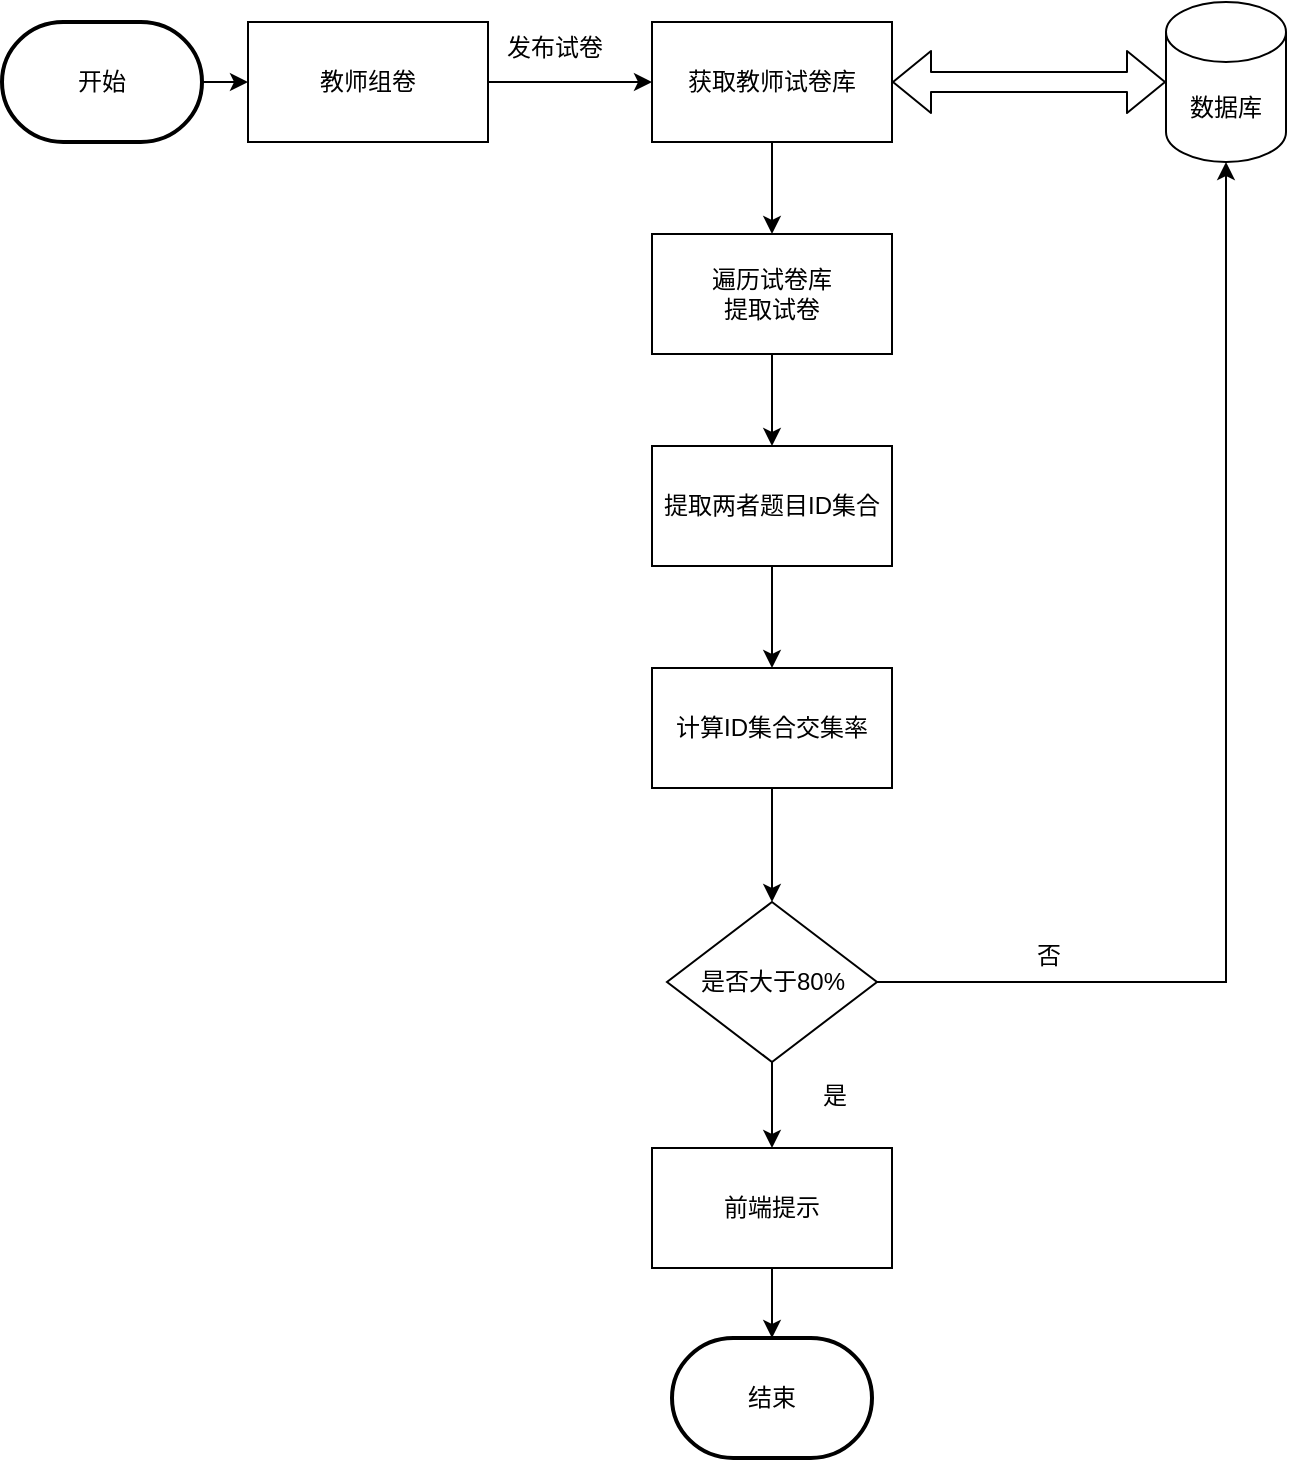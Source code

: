 <mxfile scale="3" border="20">
    <diagram id="CX3G9Xh7dB3GCvSDx5av" name="第 1 页">
        <mxGraphModel dx="887" dy="523" grid="0" gridSize="10" guides="1" tooltips="1" connect="1" arrows="1" fold="1" page="0" pageScale="1" pageWidth="1169" pageHeight="827" background="#ffffff" math="0" shadow="0">
            <root>
                <mxCell id="0"/>
                <mxCell id="1" parent="0"/>
                <mxCell id="249" value="" style="edgeStyle=none;html=1;strokeColor=#000000;" parent="1" source="247" target="248" edge="1">
                    <mxGeometry relative="1" as="geometry"/>
                </mxCell>
                <mxCell id="247" value="教师组卷" style="rounded=0;whiteSpace=wrap;html=1;fillColor=#FFFFFF;fontColor=#000000;strokeColor=#000000;" parent="1" vertex="1">
                    <mxGeometry x="175" y="231" width="120" height="60" as="geometry"/>
                </mxCell>
                <mxCell id="255" value="" style="edgeStyle=none;html=1;strokeColor=#000000;fontColor=#000000;" parent="1" source="248" target="254" edge="1">
                    <mxGeometry relative="1" as="geometry"/>
                </mxCell>
                <mxCell id="248" value="获取教师试卷库" style="rounded=0;whiteSpace=wrap;html=1;fillColor=#FFFFFF;fontColor=#000000;strokeColor=#000000;" parent="1" vertex="1">
                    <mxGeometry x="377" y="231" width="120" height="60" as="geometry"/>
                </mxCell>
                <mxCell id="250" value="&lt;font color=&quot;#000000&quot;&gt;发布试卷&lt;/font&gt;" style="text;html=1;align=center;verticalAlign=middle;resizable=0;points=[];autosize=1;strokeColor=none;fillColor=none;" parent="1" vertex="1">
                    <mxGeometry x="295" y="231" width="66" height="26" as="geometry"/>
                </mxCell>
                <mxCell id="251" value="数据库" style="shape=cylinder3;whiteSpace=wrap;html=1;boundedLbl=1;backgroundOutline=1;size=15;fontColor=#000000;fillColor=#FFFFFF;strokeColor=#000000;" parent="1" vertex="1">
                    <mxGeometry x="634" y="221" width="60" height="80" as="geometry"/>
                </mxCell>
                <mxCell id="252" value="" style="shape=flexArrow;endArrow=classic;startArrow=classic;html=1;strokeColor=#000000;fontColor=#000000;entryX=0;entryY=0.5;entryDx=0;entryDy=0;entryPerimeter=0;exitX=1;exitY=0.5;exitDx=0;exitDy=0;" parent="1" source="248" target="251" edge="1">
                    <mxGeometry width="100" height="100" relative="1" as="geometry">
                        <mxPoint x="484" y="456" as="sourcePoint"/>
                        <mxPoint x="584" y="356" as="targetPoint"/>
                    </mxGeometry>
                </mxCell>
                <mxCell id="257" value="" style="edgeStyle=none;html=1;strokeColor=#000000;fontColor=#000000;" parent="1" source="254" target="256" edge="1">
                    <mxGeometry relative="1" as="geometry"/>
                </mxCell>
                <mxCell id="254" value="遍历试卷库&lt;br&gt;提取试卷" style="whiteSpace=wrap;html=1;rounded=0;fillColor=#FFFFFF;fontColor=#000000;strokeColor=#000000;" parent="1" vertex="1">
                    <mxGeometry x="377" y="337" width="120" height="60" as="geometry"/>
                </mxCell>
                <mxCell id="259" value="" style="edgeStyle=none;html=1;strokeColor=#000000;fontColor=#000000;" parent="1" source="256" target="258" edge="1">
                    <mxGeometry relative="1" as="geometry"/>
                </mxCell>
                <mxCell id="256" value="提取两者题目ID集合" style="whiteSpace=wrap;html=1;rounded=0;fillColor=#FFFFFF;fontColor=#000000;strokeColor=#000000;" parent="1" vertex="1">
                    <mxGeometry x="377" y="443" width="120" height="60" as="geometry"/>
                </mxCell>
                <mxCell id="261" style="edgeStyle=none;html=1;exitX=0.5;exitY=1;exitDx=0;exitDy=0;entryX=0.5;entryY=0;entryDx=0;entryDy=0;strokeColor=#000000;fontColor=#000000;" parent="1" source="258" target="260" edge="1">
                    <mxGeometry relative="1" as="geometry"/>
                </mxCell>
                <mxCell id="258" value="计算ID集合交集率" style="whiteSpace=wrap;html=1;rounded=0;fillColor=#FFFFFF;fontColor=#000000;strokeColor=#000000;" parent="1" vertex="1">
                    <mxGeometry x="377" y="554" width="120" height="60" as="geometry"/>
                </mxCell>
                <mxCell id="265" style="edgeStyle=none;rounded=0;html=1;exitX=1;exitY=0.5;exitDx=0;exitDy=0;entryX=0.5;entryY=1;entryDx=0;entryDy=0;entryPerimeter=0;strokeColor=#000000;fontColor=#000000;" parent="1" source="260" target="251" edge="1">
                    <mxGeometry relative="1" as="geometry">
                        <Array as="points">
                            <mxPoint x="664" y="711"/>
                        </Array>
                    </mxGeometry>
                </mxCell>
                <mxCell id="267" value="" style="edgeStyle=none;html=1;fontColor=#000000;strokeColor=#000000;" edge="1" parent="1" source="260" target="266">
                    <mxGeometry relative="1" as="geometry"/>
                </mxCell>
                <mxCell id="260" value="是否大于80%" style="rhombus;whiteSpace=wrap;html=1;rounded=0;fontColor=#000000;fillColor=#FFFFFF;strokeColor=#000000;" parent="1" vertex="1">
                    <mxGeometry x="384.5" y="671" width="105" height="80" as="geometry"/>
                </mxCell>
                <mxCell id="264" value="否" style="text;html=1;align=center;verticalAlign=middle;resizable=0;points=[];autosize=1;strokeColor=none;fillColor=none;fontColor=#000000;" parent="1" vertex="1">
                    <mxGeometry x="560" y="685" width="30" height="26" as="geometry"/>
                </mxCell>
                <mxCell id="274" style="edgeStyle=none;html=1;exitX=0.5;exitY=1;exitDx=0;exitDy=0;entryX=0.5;entryY=0;entryDx=0;entryDy=0;entryPerimeter=0;strokeColor=#000000;fontColor=#000000;" edge="1" parent="1" source="266" target="273">
                    <mxGeometry relative="1" as="geometry"/>
                </mxCell>
                <mxCell id="266" value="前端提示" style="whiteSpace=wrap;html=1;fillColor=#FFFFFF;strokeColor=#000000;fontColor=#000000;rounded=0;" vertex="1" parent="1">
                    <mxGeometry x="377" y="794" width="120" height="60" as="geometry"/>
                </mxCell>
                <mxCell id="268" value="是" style="text;html=1;align=center;verticalAlign=middle;resizable=0;points=[];autosize=1;strokeColor=none;fillColor=none;fontColor=#000000;" vertex="1" parent="1">
                    <mxGeometry x="453" y="755" width="30" height="26" as="geometry"/>
                </mxCell>
                <mxCell id="272" style="edgeStyle=none;html=1;exitX=1;exitY=0.5;exitDx=0;exitDy=0;exitPerimeter=0;entryX=0;entryY=0.5;entryDx=0;entryDy=0;strokeColor=#000000;fontColor=#000000;" edge="1" parent="1" source="271" target="247">
                    <mxGeometry relative="1" as="geometry"/>
                </mxCell>
                <mxCell id="271" value="开始" style="strokeWidth=2;html=1;shape=mxgraph.flowchart.terminator;whiteSpace=wrap;strokeColor=#000000;fontColor=#000000;fillColor=#FFFFFF;" vertex="1" parent="1">
                    <mxGeometry x="52" y="231" width="100" height="60" as="geometry"/>
                </mxCell>
                <mxCell id="273" value="结束" style="strokeWidth=2;html=1;shape=mxgraph.flowchart.terminator;whiteSpace=wrap;strokeColor=#000000;fontColor=#000000;fillColor=#FFFFFF;" vertex="1" parent="1">
                    <mxGeometry x="387" y="889" width="100" height="60" as="geometry"/>
                </mxCell>
            </root>
        </mxGraphModel>
    </diagram>
</mxfile>